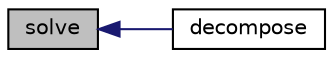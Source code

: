 digraph "solve"
{
  bgcolor="transparent";
  edge [fontname="Helvetica",fontsize="10",labelfontname="Helvetica",labelfontsize="10"];
  node [fontname="Helvetica",fontsize="10",shape=record];
  rankdir="LR";
  Node58 [label="solve",height=0.2,width=0.4,color="black", fillcolor="grey75", style="filled", fontcolor="black"];
  Node58 -> Node59 [dir="back",color="midnightblue",fontsize="10",style="solid",fontname="Helvetica"];
  Node59 [label="decompose",height=0.2,width=0.4,color="black",URL="$a28165.html#a4745fc361fb960b34e07c51a7faed70a",tooltip="Perform the Cholesky decomposition of the matrix. "];
}
